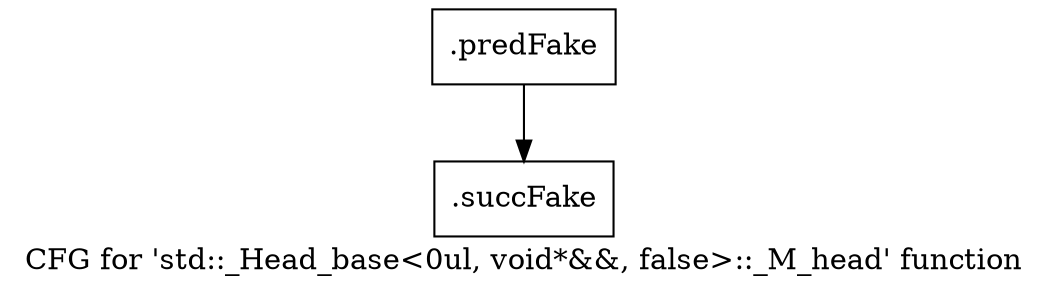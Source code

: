 digraph "CFG for 'std::_Head_base\<0ul, void*&&, false\>::_M_head' function" {
	label="CFG for 'std::_Head_base\<0ul, void*&&, false\>::_M_head' function";

	Node0x465bc20 [shape=record,filename="",linenumber="",label="{.predFake}"];
	Node0x465bc20 -> Node0x47f5ca0[ callList="" memoryops="" filename="/media/miguel/NewVolume/Linux/Xilinx/Vitis_HLS/2020.2/tps/lnx64/gcc-6.2.0/lib/gcc/x86_64-pc-linux-gnu/6.2.0/../../../../include/c++/6.2.0/tuple" execusionnum="8"];
	Node0x47f5ca0 [shape=record,filename="/media/miguel/NewVolume/Linux/Xilinx/Vitis_HLS/2020.2/tps/lnx64/gcc-6.2.0/lib/gcc/x86_64-pc-linux-gnu/6.2.0/../../../../include/c++/6.2.0/tuple",linenumber="142",label="{.succFake}"];
}
